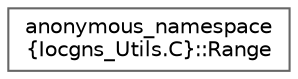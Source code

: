 digraph "Graphical Class Hierarchy"
{
 // INTERACTIVE_SVG=YES
 // LATEX_PDF_SIZE
  bgcolor="transparent";
  edge [fontname=Helvetica,fontsize=10,labelfontname=Helvetica,labelfontsize=10];
  node [fontname=Helvetica,fontsize=10,shape=box,height=0.2,width=0.4];
  rankdir="LR";
  Node0 [id="Node000000",label="anonymous_namespace\l\{Iocgns_Utils.C\}::Range",height=0.2,width=0.4,color="grey40", fillcolor="white", style="filled",URL="$structanonymous__namespace_02Iocgns__Utils_8C_03_1_1Range.html",tooltip=" "];
}
